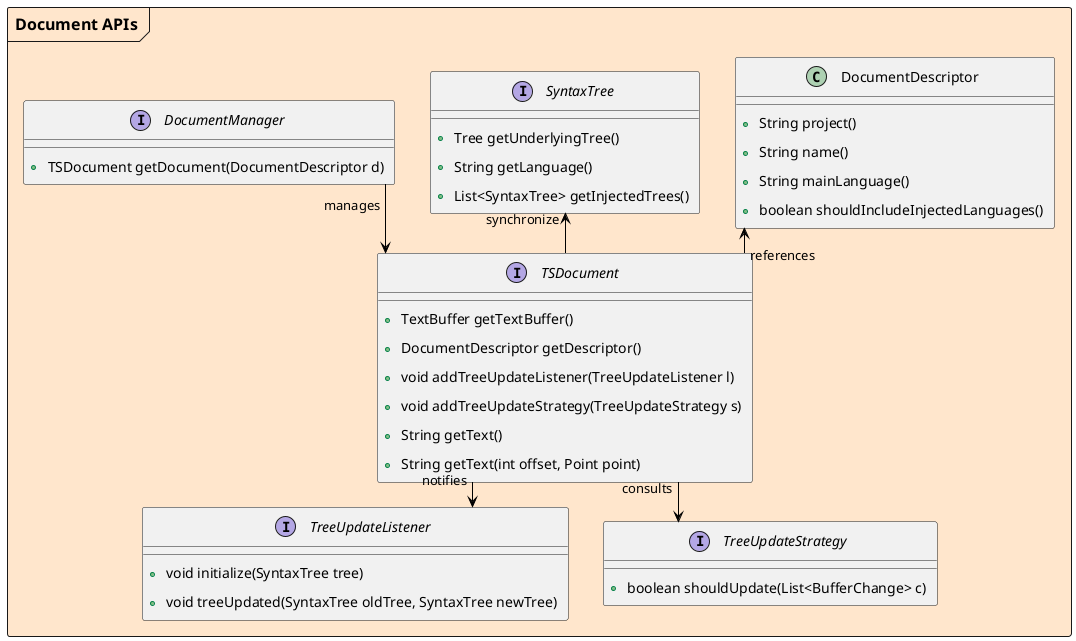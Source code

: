 @startuml
skinparam packageStyle rectangle
skinparam linetype ortho
skinparam padding 5
skinparam backgroundColor white
skinparam ArrowColor black
'skinparam nodesep 20
skinparam ranksep 25
skinparam defaultFontSize 14
skinparam arrowFontSize 13
skinparam arrowFontColor black
skinparam classAttributeIconSize 8
'skinparam packageFontSize 14
skinparam frameFontSize 16
skinparam packageFontStyle bold
skinparam shadowing false
' Force portrait orientation
top to bottom direction

frame "Document APIs" as DocumentLayer #FFE6CC {
  interface TSDocument {
    +TextBuffer getTextBuffer()
    +DocumentDescriptor getDescriptor()
    +void addTreeUpdateListener(TreeUpdateListener l)
    +void addTreeUpdateStrategy(TreeUpdateStrategy s)
    +String getText()
    +String getText(int offset, Point point)
  }

  interface SyntaxTree {
    +Tree getUnderlyingTree()
    +String getLanguage()
    +List<SyntaxTree> getInjectedTrees()
  }

  interface TreeUpdateListener {
    +void initialize(SyntaxTree tree)
    +void treeUpdated(SyntaxTree oldTree, SyntaxTree newTree)
  }

  interface TreeUpdateStrategy {
    +boolean shouldUpdate(List<BufferChange> c)
  }

  interface DocumentManager {
    +TSDocument getDocument(DocumentDescriptor d)
  }

  class DocumentDescriptor {
    +String project()
    +String name()
    +String mainLanguage()
    +boolean shouldIncludeInjectedLanguages()
  }
}

' Document Layer connections
DocumentManager --> TSDocument : manages
TSDocument -up-> DocumentDescriptor : references
TSDocument --> TreeUpdateListener : notifies
TSDocument --> TreeUpdateStrategy : consults
SyntaxTree <-- TSDocument : synchronize
@enduml